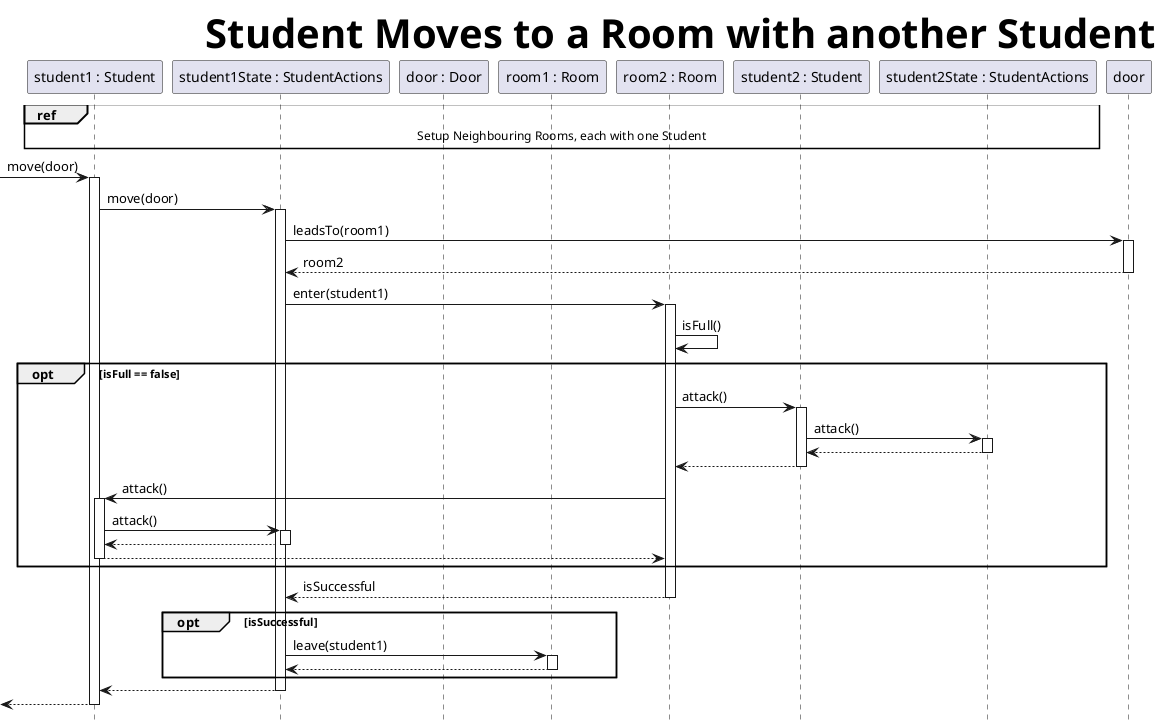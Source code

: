 @startuml RoomSplitWithEffects
skinparam headerFontSize 40
skinparam HeaderFontColor #000000
skinparam HeaderFontStyle bold
header Student Moves to a Room with another Student
hide footbox

participant S1 as "student1 : Student"
participant S1S as "student1State : StudentActions"
participant D as "door : Door"
participant R1 as "room1 : Room"
participant R2 as "room2 : Room"
participant S2 as "student2 : Student"
participant S2S as "student2State : StudentActions"
ref over S1, S2S : Setup Neighbouring Rooms, each with one Student
-> S1 ++: move(door)
S1 -> S1S ++: move(door)
S1S -> door ++: leadsTo(room1)
return room2
S1S -> R2 ++ : enter(student1)
R2 -> R2 : isFull()
opt isFull == false
    R2 -> S2 ++ : attack()
    S2 -> S2S ++ : attack()
    return
    return
    R2 -> S1 ++ : attack()
    S1 -> S1S ++ : attack()
    return
    return
end
return isSuccessful
opt isSuccessful
    S1S -> R1 ++ : leave(student1)
    return
end
return 
return 


@enduml

